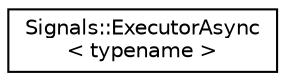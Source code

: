 digraph "Graphical Class Hierarchy"
{
 // INTERACTIVE_SVG=YES
  edge [fontname="Helvetica",fontsize="10",labelfontname="Helvetica",labelfontsize="10"];
  node [fontname="Helvetica",fontsize="10",shape=record];
  rankdir="LR";
  Node1 [label="Signals::ExecutorAsync\l\< typename \>",height=0.2,width=0.4,color="black", fillcolor="white", style="filled",URL="$namespace_signals.html#class_signals_1_1_executor_async"];
}
